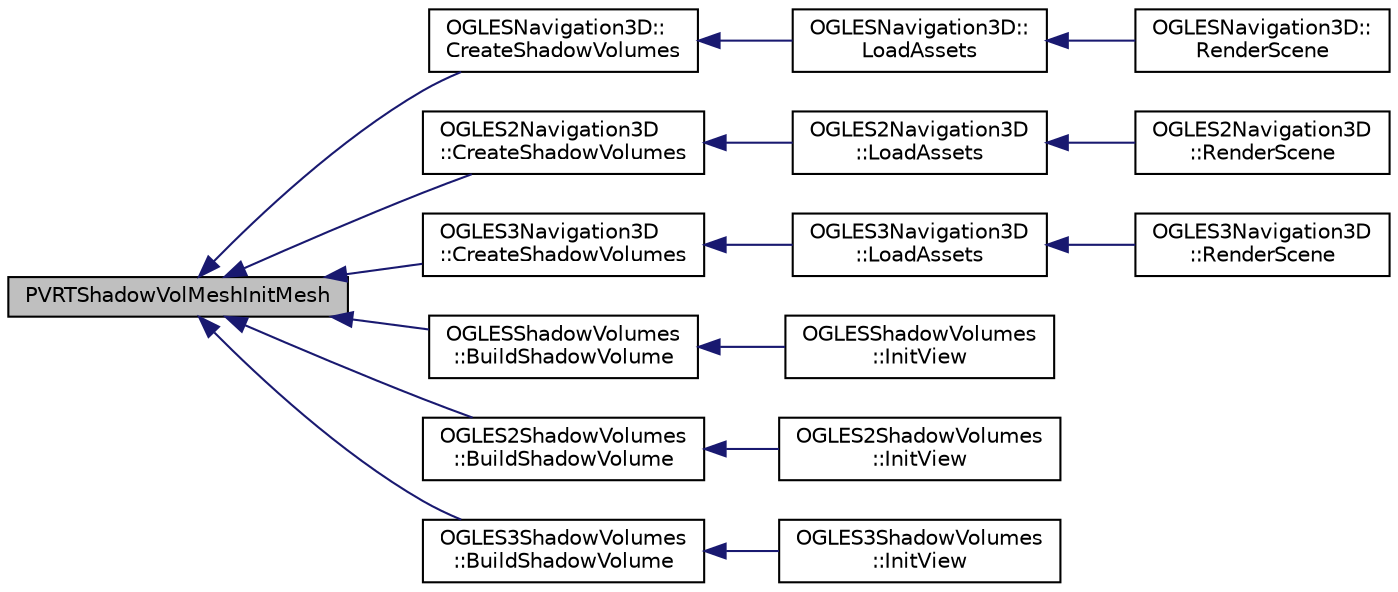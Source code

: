 digraph "PVRTShadowVolMeshInitMesh"
{
  edge [fontname="Helvetica",fontsize="10",labelfontname="Helvetica",labelfontsize="10"];
  node [fontname="Helvetica",fontsize="10",shape=record];
  rankdir="LR";
  Node1 [label="PVRTShadowVolMeshInitMesh",height=0.2,width=0.4,color="black", fillcolor="grey75", style="filled", fontcolor="black"];
  Node1 -> Node2 [dir="back",color="midnightblue",fontsize="10",style="solid"];
  Node2 [label="OGLESNavigation3D::\lCreateShadowVolumes",height=0.2,width=0.4,color="black", fillcolor="white", style="filled",URL="$class_o_g_l_e_s_navigation3_d.html#aa31e8c1875cf6fc25418cc5ebec5356c"];
  Node2 -> Node3 [dir="back",color="midnightblue",fontsize="10",style="solid"];
  Node3 [label="OGLESNavigation3D::\lLoadAssets",height=0.2,width=0.4,color="black", fillcolor="white", style="filled",URL="$class_o_g_l_e_s_navigation3_d.html#a074cf37f2ce799f5110126e43b7f81ea"];
  Node3 -> Node4 [dir="back",color="midnightblue",fontsize="10",style="solid"];
  Node4 [label="OGLESNavigation3D::\lRenderScene",height=0.2,width=0.4,color="black", fillcolor="white", style="filled",URL="$class_o_g_l_e_s_navigation3_d.html#a11efe99292758062efe901fb67d54f02"];
  Node1 -> Node5 [dir="back",color="midnightblue",fontsize="10",style="solid"];
  Node5 [label="OGLES2Navigation3D\l::CreateShadowVolumes",height=0.2,width=0.4,color="black", fillcolor="white", style="filled",URL="$class_o_g_l_e_s2_navigation3_d.html#a21af406806e1d242d07719def43bdd23"];
  Node5 -> Node6 [dir="back",color="midnightblue",fontsize="10",style="solid"];
  Node6 [label="OGLES2Navigation3D\l::LoadAssets",height=0.2,width=0.4,color="black", fillcolor="white", style="filled",URL="$class_o_g_l_e_s2_navigation3_d.html#a44021b8be24e6c6a2e1b5a1a8394fe8e"];
  Node6 -> Node7 [dir="back",color="midnightblue",fontsize="10",style="solid"];
  Node7 [label="OGLES2Navigation3D\l::RenderScene",height=0.2,width=0.4,color="black", fillcolor="white", style="filled",URL="$class_o_g_l_e_s2_navigation3_d.html#ac5ad07593faf0e16244b602626d2be3c"];
  Node1 -> Node8 [dir="back",color="midnightblue",fontsize="10",style="solid"];
  Node8 [label="OGLES3Navigation3D\l::CreateShadowVolumes",height=0.2,width=0.4,color="black", fillcolor="white", style="filled",URL="$class_o_g_l_e_s3_navigation3_d.html#a544175a68d5304842dbc5ef16ff725df"];
  Node8 -> Node9 [dir="back",color="midnightblue",fontsize="10",style="solid"];
  Node9 [label="OGLES3Navigation3D\l::LoadAssets",height=0.2,width=0.4,color="black", fillcolor="white", style="filled",URL="$class_o_g_l_e_s3_navigation3_d.html#a74e35de3032850cd4ef7a42786ce75fb"];
  Node9 -> Node10 [dir="back",color="midnightblue",fontsize="10",style="solid"];
  Node10 [label="OGLES3Navigation3D\l::RenderScene",height=0.2,width=0.4,color="black", fillcolor="white", style="filled",URL="$class_o_g_l_e_s3_navigation3_d.html#ad5664c9d3cb07fe1ef321a9ebd4777d9"];
  Node1 -> Node11 [dir="back",color="midnightblue",fontsize="10",style="solid"];
  Node11 [label="OGLESShadowVolumes\l::BuildShadowVolume",height=0.2,width=0.4,color="black", fillcolor="white", style="filled",URL="$class_o_g_l_e_s_shadow_volumes.html#afc81514c8ae501c2e7b90e5403eed799"];
  Node11 -> Node12 [dir="back",color="midnightblue",fontsize="10",style="solid"];
  Node12 [label="OGLESShadowVolumes\l::InitView",height=0.2,width=0.4,color="black", fillcolor="white", style="filled",URL="$class_o_g_l_e_s_shadow_volumes.html#ac0a61f9b6738561c811675d97495ada3"];
  Node1 -> Node13 [dir="back",color="midnightblue",fontsize="10",style="solid"];
  Node13 [label="OGLES2ShadowVolumes\l::BuildShadowVolume",height=0.2,width=0.4,color="black", fillcolor="white", style="filled",URL="$class_o_g_l_e_s2_shadow_volumes.html#acb41fbe23f37e4bc4f5ccc1a99b37b20"];
  Node13 -> Node14 [dir="back",color="midnightblue",fontsize="10",style="solid"];
  Node14 [label="OGLES2ShadowVolumes\l::InitView",height=0.2,width=0.4,color="black", fillcolor="white", style="filled",URL="$class_o_g_l_e_s2_shadow_volumes.html#a8b958a2eb2cb4b01f2b0c98d5868cb3f"];
  Node1 -> Node15 [dir="back",color="midnightblue",fontsize="10",style="solid"];
  Node15 [label="OGLES3ShadowVolumes\l::BuildShadowVolume",height=0.2,width=0.4,color="black", fillcolor="white", style="filled",URL="$class_o_g_l_e_s3_shadow_volumes.html#a8a26baf5c65319e4b7beee2c06cc35d0"];
  Node15 -> Node16 [dir="back",color="midnightblue",fontsize="10",style="solid"];
  Node16 [label="OGLES3ShadowVolumes\l::InitView",height=0.2,width=0.4,color="black", fillcolor="white", style="filled",URL="$class_o_g_l_e_s3_shadow_volumes.html#a7d8ecc7d68cd71a6d67de38676209b16"];
}
